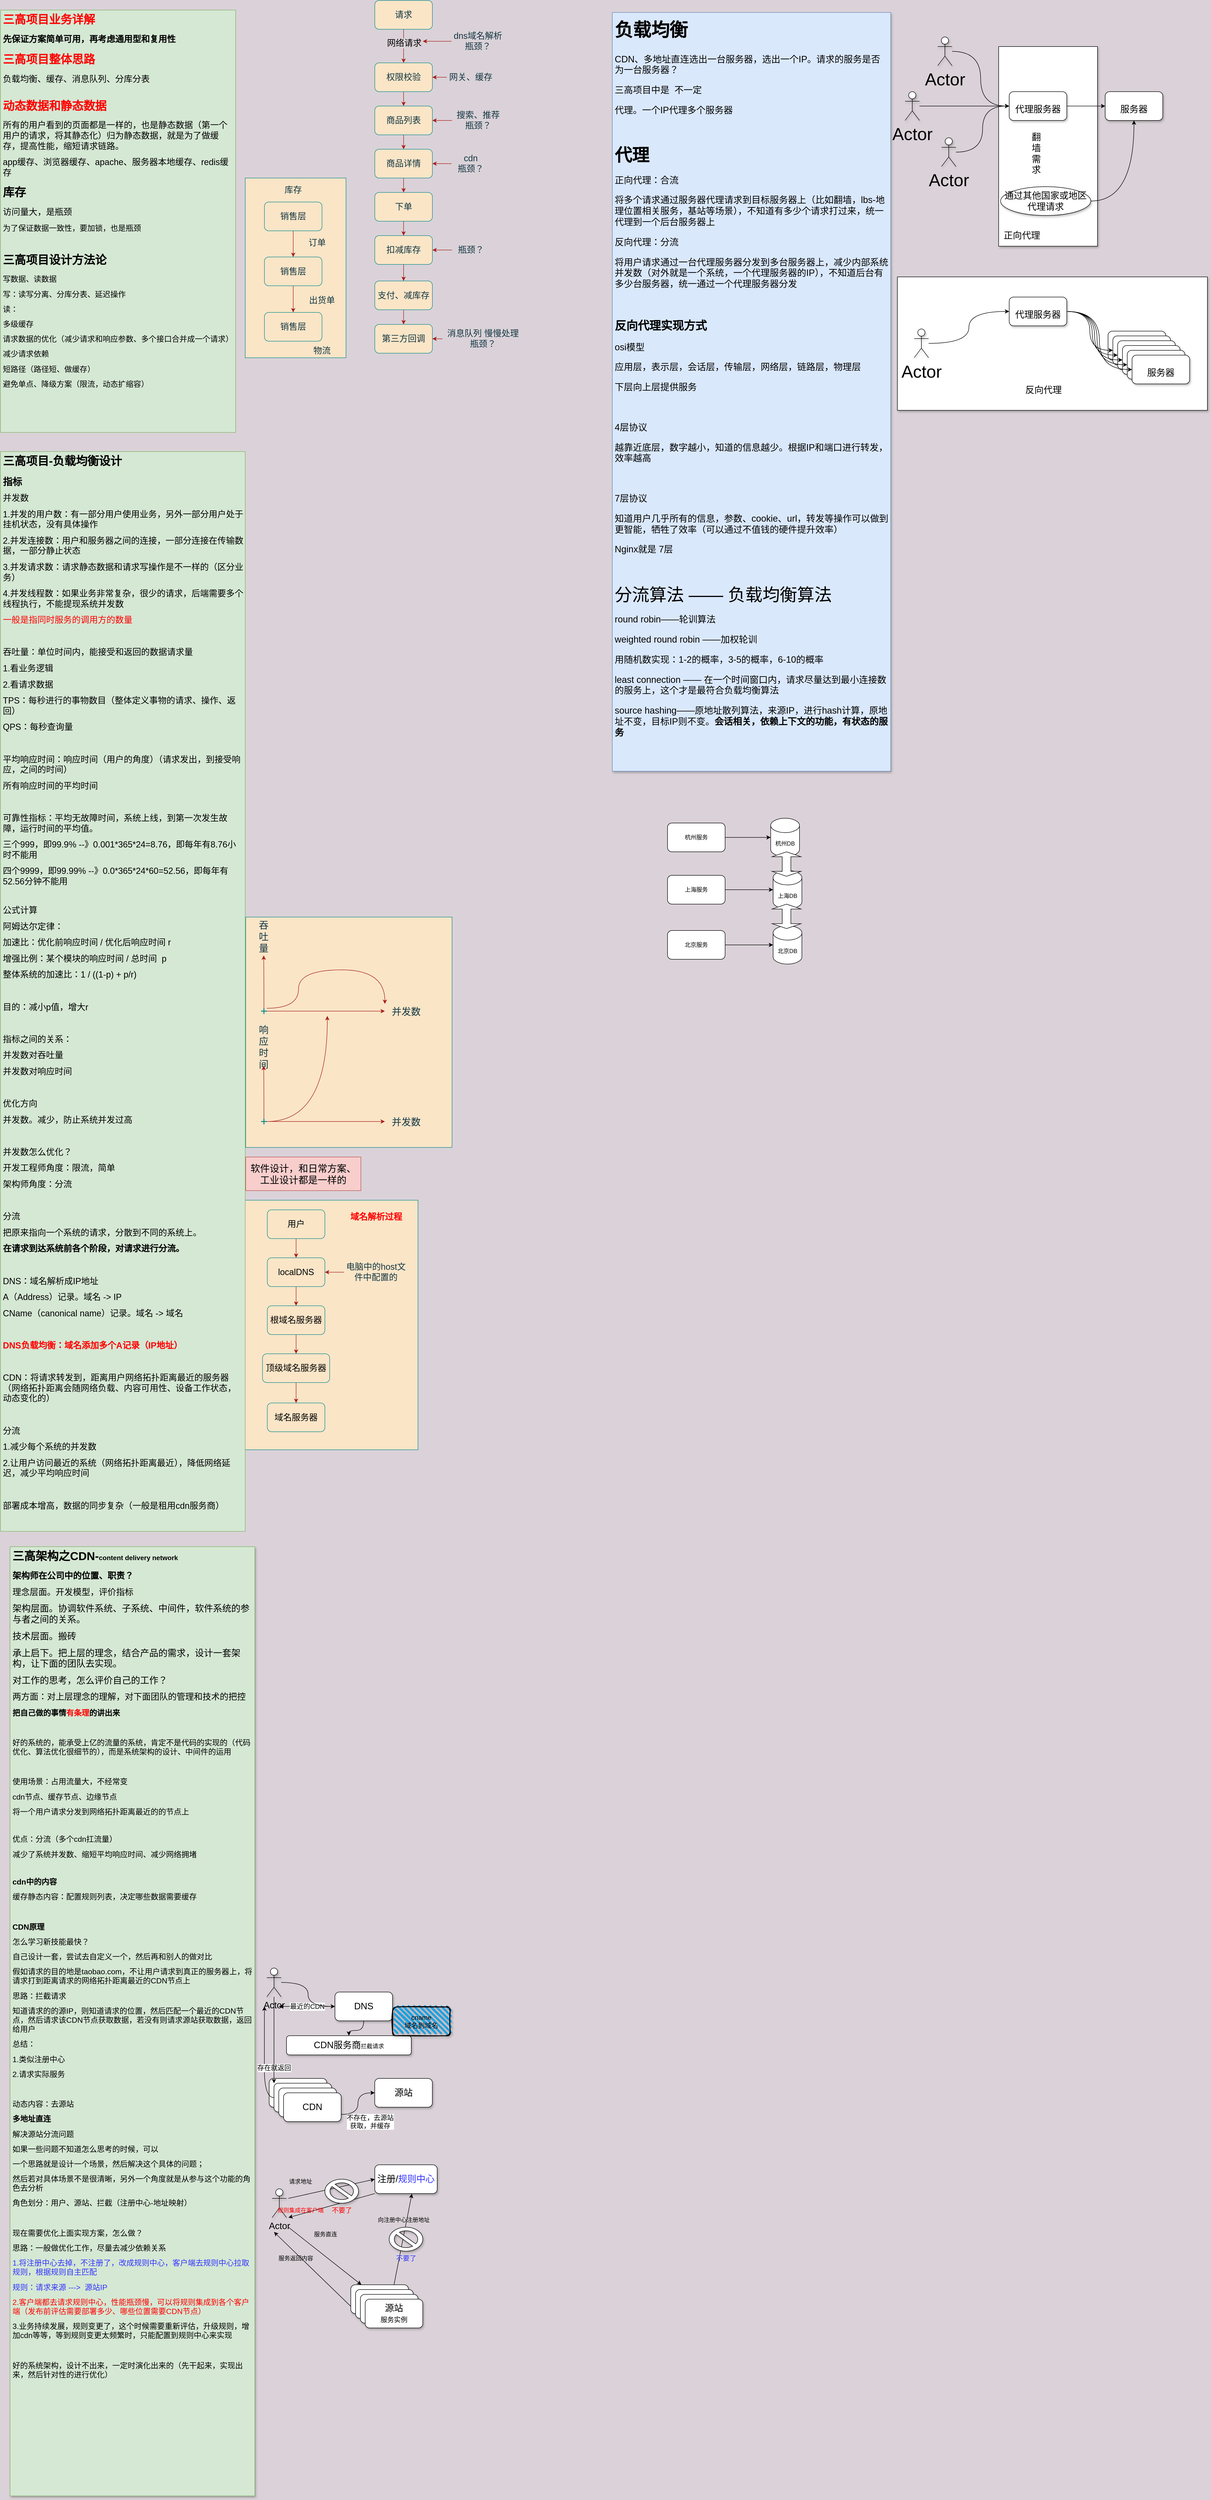 <mxfile version="20.5.3" type="github">
  <diagram id="9R9xB_SOzUprHbihkL-w" name="第 1 页">
    <mxGraphModel dx="1186" dy="589" grid="0" gridSize="10" guides="1" tooltips="1" connect="1" arrows="1" fold="1" page="1" pageScale="1" pageWidth="827" pageHeight="1169" background="#DAD2D8" math="0" shadow="0">
      <root>
        <mxCell id="0" />
        <mxCell id="1" parent="0" />
        <mxCell id="aCjKIzVl71ac_rbIYezY-70" value="" style="rounded=0;whiteSpace=wrap;html=1;shadow=1;fontSize=19;fontColor=#000000;" parent="1" vertex="1">
          <mxGeometry x="1879" y="586" width="646" height="278" as="geometry" />
        </mxCell>
        <mxCell id="aCjKIzVl71ac_rbIYezY-65" value="" style="rounded=0;whiteSpace=wrap;html=1;shadow=1;fontSize=19;fontColor=#000000;" parent="1" vertex="1">
          <mxGeometry x="2090" y="106" width="206" height="416" as="geometry" />
        </mxCell>
        <mxCell id="CW904tf_C8VeUg6ehMhe-76" value="" style="rounded=0;whiteSpace=wrap;html=1;fontSize=18;fontColor=#143642;fillColor=#FAE5C7;strokeColor=#0F8B8D;" parent="1" vertex="1">
          <mxGeometry x="520" y="2510" width="360" height="520" as="geometry" />
        </mxCell>
        <mxCell id="CW904tf_C8VeUg6ehMhe-10" value="" style="rounded=0;whiteSpace=wrap;html=1;fontSize=18;fillColor=#FAE5C7;strokeColor=#0F8B8D;fontColor=#143642;" parent="1" vertex="1">
          <mxGeometry x="520" y="380" width="210" height="374.5" as="geometry" />
        </mxCell>
        <mxCell id="CW904tf_C8VeUg6ehMhe-1" value="&lt;h1&gt;&lt;font color=&quot;#ff0000&quot;&gt;三高项目业务详解&lt;/font&gt;&lt;/h1&gt;&lt;p&gt;&lt;font style=&quot;font-size: 18px;&quot;&gt;&lt;b&gt;先保证方案简单可用，再考虑通用型和复用性&lt;/b&gt;&lt;/font&gt;&lt;/p&gt;&lt;h1&gt;&lt;font color=&quot;#ff0000&quot;&gt;三高项目整体思路&lt;/font&gt;&lt;/h1&gt;&lt;div&gt;&lt;font style=&quot;font-size: 18px;&quot;&gt;负载均衡、缓存、消息队列、分库分表&lt;br&gt;&lt;/font&gt;&lt;/div&gt;&lt;div&gt;&lt;br&gt;&lt;/div&gt;&lt;h1&gt;&lt;font color=&quot;#ff0000&quot;&gt;动态数据和静态数据&lt;/font&gt;&lt;/h1&gt;&lt;p&gt;&lt;font style=&quot;font-size: 18px;&quot;&gt;所有的用户看到的页面都是一样的，也是静态数据（第一个用户的请求，将其静态化）归为静态数据，就是为了做缓存，提高性能，缩短请求链路。&lt;/font&gt;&lt;/p&gt;&lt;p&gt;&lt;font style=&quot;font-size: 18px;&quot;&gt;app缓存、浏览器缓存、apache、服务器本地缓存、redis缓存&lt;/font&gt;&lt;br&gt;&lt;/p&gt;&lt;h1&gt;库存&lt;/h1&gt;&lt;p&gt;&lt;font style=&quot;font-size: 18px;&quot;&gt;访问量大，是瓶颈&lt;/font&gt;&lt;/p&gt;&lt;p&gt;&lt;font size=&quot;3&quot;&gt;为了保证数据一致性，要加锁，也是瓶颈&lt;/font&gt;&lt;/p&gt;&lt;p&gt;&lt;br&gt;&lt;/p&gt;&lt;h1&gt;三高项目设计方法论&lt;/h1&gt;&lt;p&gt;&lt;font size=&quot;3&quot;&gt;写数据、读数据&lt;br&gt;&lt;/font&gt;&lt;/p&gt;&lt;p&gt;&lt;font size=&quot;3&quot;&gt;写：读写分离、分库分表、延迟操作&lt;/font&gt;&lt;/p&gt;&lt;p&gt;&lt;font size=&quot;3&quot;&gt;读：&lt;/font&gt;&lt;/p&gt;&lt;p&gt;&lt;font size=&quot;3&quot;&gt;多级缓存&lt;/font&gt;&lt;/p&gt;&lt;p&gt;&lt;font size=&quot;3&quot;&gt;请求数据的优化（减少请求和响应参数、&lt;span style=&quot;background-color: initial;&quot;&gt;多个接口合并成一个请求）&lt;/span&gt;&lt;/font&gt;&lt;/p&gt;&lt;p&gt;&lt;span style=&quot;background-color: initial;&quot;&gt;&lt;font size=&quot;3&quot;&gt;减少请求依赖&lt;/font&gt;&lt;/span&gt;&lt;/p&gt;&lt;p&gt;&lt;span style=&quot;background-color: initial;&quot;&gt;&lt;font size=&quot;3&quot;&gt;短路径（路径短、做缓存）&lt;/font&gt;&lt;/span&gt;&lt;/p&gt;&lt;p&gt;&lt;span style=&quot;background-color: initial;&quot;&gt;&lt;font size=&quot;3&quot;&gt;避免单点、降级方案（限流，动态扩缩容）&lt;/font&gt;&lt;/span&gt;&lt;/p&gt;&lt;p&gt;&lt;br&gt;&lt;/p&gt;" style="text;html=1;strokeColor=#82b366;fillColor=#d5e8d4;spacing=5;spacingTop=-20;whiteSpace=wrap;overflow=hidden;rounded=0;" parent="1" vertex="1">
          <mxGeometry x="10" y="30" width="490" height="880" as="geometry" />
        </mxCell>
        <mxCell id="CW904tf_C8VeUg6ehMhe-5" value="" style="edgeStyle=orthogonalEdgeStyle;rounded=0;orthogonalLoop=1;jettySize=auto;html=1;fontSize=18;labelBackgroundColor=#DAD2D8;strokeColor=#A8201A;fontColor=#143642;" parent="1" source="CW904tf_C8VeUg6ehMhe-2" target="CW904tf_C8VeUg6ehMhe-3" edge="1">
          <mxGeometry relative="1" as="geometry" />
        </mxCell>
        <mxCell id="CW904tf_C8VeUg6ehMhe-2" value="销售层" style="rounded=1;whiteSpace=wrap;html=1;fontSize=18;fillColor=#FAE5C7;strokeColor=#0F8B8D;fontColor=#143642;" parent="1" vertex="1">
          <mxGeometry x="560" y="430" width="120" height="60" as="geometry" />
        </mxCell>
        <mxCell id="CW904tf_C8VeUg6ehMhe-6" value="" style="edgeStyle=orthogonalEdgeStyle;rounded=0;orthogonalLoop=1;jettySize=auto;html=1;fontSize=18;labelBackgroundColor=#DAD2D8;strokeColor=#A8201A;fontColor=#143642;" parent="1" source="CW904tf_C8VeUg6ehMhe-3" target="CW904tf_C8VeUg6ehMhe-4" edge="1">
          <mxGeometry relative="1" as="geometry" />
        </mxCell>
        <mxCell id="CW904tf_C8VeUg6ehMhe-3" value="销售层" style="rounded=1;whiteSpace=wrap;html=1;fontSize=18;fillColor=#FAE5C7;strokeColor=#0F8B8D;fontColor=#143642;" parent="1" vertex="1">
          <mxGeometry x="560" y="544.5" width="120" height="60" as="geometry" />
        </mxCell>
        <mxCell id="CW904tf_C8VeUg6ehMhe-4" value="销售层" style="rounded=1;whiteSpace=wrap;html=1;fontSize=18;fillColor=#FAE5C7;strokeColor=#0F8B8D;fontColor=#143642;" parent="1" vertex="1">
          <mxGeometry x="560" y="660" width="120" height="60" as="geometry" />
        </mxCell>
        <mxCell id="CW904tf_C8VeUg6ehMhe-7" value="订单" style="text;html=1;strokeColor=none;fillColor=none;align=center;verticalAlign=middle;whiteSpace=wrap;rounded=0;fontSize=18;fontColor=#143642;" parent="1" vertex="1">
          <mxGeometry x="640" y="500" width="60" height="30" as="geometry" />
        </mxCell>
        <mxCell id="CW904tf_C8VeUg6ehMhe-8" value="出货单" style="text;html=1;strokeColor=none;fillColor=none;align=center;verticalAlign=middle;whiteSpace=wrap;rounded=0;fontSize=18;fontColor=#143642;" parent="1" vertex="1">
          <mxGeometry x="650" y="620" width="60" height="30" as="geometry" />
        </mxCell>
        <mxCell id="CW904tf_C8VeUg6ehMhe-9" value="物流" style="text;html=1;strokeColor=none;fillColor=none;align=center;verticalAlign=middle;whiteSpace=wrap;rounded=0;fontSize=18;fontColor=#143642;" parent="1" vertex="1">
          <mxGeometry x="650" y="724.5" width="60" height="30" as="geometry" />
        </mxCell>
        <mxCell id="CW904tf_C8VeUg6ehMhe-11" value="库存" style="text;html=1;strokeColor=none;fillColor=none;align=center;verticalAlign=middle;whiteSpace=wrap;rounded=0;fontSize=18;fontColor=#143642;" parent="1" vertex="1">
          <mxGeometry x="590" y="390" width="60" height="30" as="geometry" />
        </mxCell>
        <mxCell id="CW904tf_C8VeUg6ehMhe-14" value="" style="edgeStyle=orthogonalEdgeStyle;rounded=0;orthogonalLoop=1;jettySize=auto;html=1;fontSize=18;labelBackgroundColor=#DAD2D8;strokeColor=#A8201A;fontColor=#143642;" parent="1" source="CW904tf_C8VeUg6ehMhe-12" target="CW904tf_C8VeUg6ehMhe-13" edge="1">
          <mxGeometry relative="1" as="geometry" />
        </mxCell>
        <mxCell id="CW904tf_C8VeUg6ehMhe-78" value="&lt;font color=&quot;#000000&quot;&gt;网络请求&lt;/font&gt;" style="edgeLabel;html=1;align=center;verticalAlign=middle;resizable=0;points=[];fontSize=18;fontColor=#143642;labelBackgroundColor=#DAD2D8;" parent="CW904tf_C8VeUg6ehMhe-14" vertex="1" connectable="0">
          <mxGeometry x="-0.188" y="1" relative="1" as="geometry">
            <mxPoint as="offset" />
          </mxGeometry>
        </mxCell>
        <mxCell id="CW904tf_C8VeUg6ehMhe-12" value="请求" style="rounded=1;whiteSpace=wrap;html=1;fontSize=18;fillColor=#FAE5C7;strokeColor=#0F8B8D;fontColor=#143642;" parent="1" vertex="1">
          <mxGeometry x="790" y="10" width="120" height="60" as="geometry" />
        </mxCell>
        <mxCell id="CW904tf_C8VeUg6ehMhe-16" value="" style="edgeStyle=orthogonalEdgeStyle;rounded=0;orthogonalLoop=1;jettySize=auto;html=1;fontSize=18;labelBackgroundColor=#DAD2D8;strokeColor=#A8201A;fontColor=#143642;" parent="1" source="CW904tf_C8VeUg6ehMhe-13" target="CW904tf_C8VeUg6ehMhe-15" edge="1">
          <mxGeometry relative="1" as="geometry" />
        </mxCell>
        <mxCell id="CW904tf_C8VeUg6ehMhe-13" value="权限校验" style="rounded=1;whiteSpace=wrap;html=1;fontSize=18;fillColor=#FAE5C7;strokeColor=#0F8B8D;fontColor=#143642;" parent="1" vertex="1">
          <mxGeometry x="790" y="140" width="120" height="60" as="geometry" />
        </mxCell>
        <mxCell id="CW904tf_C8VeUg6ehMhe-18" value="" style="edgeStyle=orthogonalEdgeStyle;rounded=0;orthogonalLoop=1;jettySize=auto;html=1;fontSize=18;labelBackgroundColor=#DAD2D8;strokeColor=#A8201A;fontColor=#143642;" parent="1" source="CW904tf_C8VeUg6ehMhe-15" target="CW904tf_C8VeUg6ehMhe-17" edge="1">
          <mxGeometry relative="1" as="geometry" />
        </mxCell>
        <mxCell id="CW904tf_C8VeUg6ehMhe-15" value="商品列表" style="rounded=1;whiteSpace=wrap;html=1;fontSize=18;fillColor=#FAE5C7;strokeColor=#0F8B8D;fontColor=#143642;" parent="1" vertex="1">
          <mxGeometry x="790" y="230" width="120" height="60" as="geometry" />
        </mxCell>
        <mxCell id="CW904tf_C8VeUg6ehMhe-20" value="" style="edgeStyle=orthogonalEdgeStyle;rounded=0;orthogonalLoop=1;jettySize=auto;html=1;fontSize=18;labelBackgroundColor=#DAD2D8;strokeColor=#A8201A;fontColor=#143642;" parent="1" source="CW904tf_C8VeUg6ehMhe-17" target="CW904tf_C8VeUg6ehMhe-19" edge="1">
          <mxGeometry relative="1" as="geometry" />
        </mxCell>
        <mxCell id="CW904tf_C8VeUg6ehMhe-17" value="商品详情" style="rounded=1;whiteSpace=wrap;html=1;fontSize=18;fillColor=#FAE5C7;strokeColor=#0F8B8D;fontColor=#143642;" parent="1" vertex="1">
          <mxGeometry x="790" y="320" width="120" height="60" as="geometry" />
        </mxCell>
        <mxCell id="CW904tf_C8VeUg6ehMhe-22" value="" style="edgeStyle=orthogonalEdgeStyle;rounded=0;orthogonalLoop=1;jettySize=auto;html=1;fontSize=18;labelBackgroundColor=#DAD2D8;strokeColor=#A8201A;fontColor=#143642;" parent="1" source="CW904tf_C8VeUg6ehMhe-19" target="CW904tf_C8VeUg6ehMhe-21" edge="1">
          <mxGeometry relative="1" as="geometry" />
        </mxCell>
        <mxCell id="CW904tf_C8VeUg6ehMhe-19" value="下单" style="rounded=1;whiteSpace=wrap;html=1;fontSize=18;fillColor=#FAE5C7;strokeColor=#0F8B8D;fontColor=#143642;" parent="1" vertex="1">
          <mxGeometry x="790" y="410" width="120" height="60" as="geometry" />
        </mxCell>
        <mxCell id="CW904tf_C8VeUg6ehMhe-32" value="" style="edgeStyle=orthogonalEdgeStyle;rounded=0;orthogonalLoop=1;jettySize=auto;html=1;fontSize=18;labelBackgroundColor=#DAD2D8;strokeColor=#A8201A;fontColor=#143642;" parent="1" source="CW904tf_C8VeUg6ehMhe-21" target="CW904tf_C8VeUg6ehMhe-29" edge="1">
          <mxGeometry relative="1" as="geometry" />
        </mxCell>
        <mxCell id="CW904tf_C8VeUg6ehMhe-21" value="扣减库存" style="rounded=1;whiteSpace=wrap;html=1;fontSize=18;fillColor=#FAE5C7;strokeColor=#0F8B8D;fontColor=#143642;" parent="1" vertex="1">
          <mxGeometry x="790" y="500" width="120" height="60" as="geometry" />
        </mxCell>
        <mxCell id="CW904tf_C8VeUg6ehMhe-24" value="" style="edgeStyle=orthogonalEdgeStyle;rounded=0;orthogonalLoop=1;jettySize=auto;html=1;fontSize=18;labelBackgroundColor=#DAD2D8;strokeColor=#A8201A;fontColor=#143642;" parent="1" source="CW904tf_C8VeUg6ehMhe-23" target="CW904tf_C8VeUg6ehMhe-13" edge="1">
          <mxGeometry relative="1" as="geometry" />
        </mxCell>
        <mxCell id="CW904tf_C8VeUg6ehMhe-23" value="网关、缓存" style="text;html=1;strokeColor=none;fillColor=none;align=center;verticalAlign=middle;whiteSpace=wrap;rounded=0;fontSize=18;fontColor=#143642;" parent="1" vertex="1">
          <mxGeometry x="940" y="155" width="100" height="30" as="geometry" />
        </mxCell>
        <mxCell id="CW904tf_C8VeUg6ehMhe-26" style="edgeStyle=orthogonalEdgeStyle;rounded=0;orthogonalLoop=1;jettySize=auto;html=1;entryX=1;entryY=0.5;entryDx=0;entryDy=0;fontSize=18;labelBackgroundColor=#DAD2D8;strokeColor=#A8201A;fontColor=#143642;" parent="1" source="CW904tf_C8VeUg6ehMhe-25" target="CW904tf_C8VeUg6ehMhe-15" edge="1">
          <mxGeometry relative="1" as="geometry" />
        </mxCell>
        <mxCell id="CW904tf_C8VeUg6ehMhe-25" value="搜索、推荐&lt;br style=&quot;font-size: 18px;&quot;&gt;瓶颈？" style="text;html=1;strokeColor=none;fillColor=none;align=center;verticalAlign=middle;whiteSpace=wrap;rounded=0;fontSize=18;fontColor=#143642;" parent="1" vertex="1">
          <mxGeometry x="951" y="245" width="109" height="30" as="geometry" />
        </mxCell>
        <mxCell id="CW904tf_C8VeUg6ehMhe-28" value="" style="edgeStyle=orthogonalEdgeStyle;rounded=0;orthogonalLoop=1;jettySize=auto;html=1;fontSize=18;labelBackgroundColor=#DAD2D8;strokeColor=#A8201A;fontColor=#143642;" parent="1" source="CW904tf_C8VeUg6ehMhe-27" target="CW904tf_C8VeUg6ehMhe-17" edge="1">
          <mxGeometry relative="1" as="geometry" />
        </mxCell>
        <mxCell id="CW904tf_C8VeUg6ehMhe-27" value="cdn&lt;br style=&quot;font-size: 18px;&quot;&gt;瓶颈？" style="text;html=1;strokeColor=none;fillColor=none;align=center;verticalAlign=middle;whiteSpace=wrap;rounded=0;fontSize=18;fontColor=#143642;" parent="1" vertex="1">
          <mxGeometry x="950" y="335" width="80" height="30" as="geometry" />
        </mxCell>
        <mxCell id="CW904tf_C8VeUg6ehMhe-31" value="" style="edgeStyle=orthogonalEdgeStyle;rounded=0;orthogonalLoop=1;jettySize=auto;html=1;fontSize=18;labelBackgroundColor=#DAD2D8;strokeColor=#A8201A;fontColor=#143642;" parent="1" source="CW904tf_C8VeUg6ehMhe-29" target="CW904tf_C8VeUg6ehMhe-30" edge="1">
          <mxGeometry relative="1" as="geometry" />
        </mxCell>
        <mxCell id="CW904tf_C8VeUg6ehMhe-29" value="支付、减库存" style="rounded=1;whiteSpace=wrap;html=1;fontSize=18;fillColor=#FAE5C7;strokeColor=#0F8B8D;fontColor=#143642;" parent="1" vertex="1">
          <mxGeometry x="790" y="594.5" width="120" height="60" as="geometry" />
        </mxCell>
        <mxCell id="CW904tf_C8VeUg6ehMhe-30" value="第三方回调" style="rounded=1;whiteSpace=wrap;html=1;fontSize=18;fillColor=#FAE5C7;strokeColor=#0F8B8D;fontColor=#143642;" parent="1" vertex="1">
          <mxGeometry x="790" y="685" width="120" height="60" as="geometry" />
        </mxCell>
        <mxCell id="CW904tf_C8VeUg6ehMhe-34" value="" style="edgeStyle=orthogonalEdgeStyle;rounded=0;orthogonalLoop=1;jettySize=auto;html=1;fontSize=18;labelBackgroundColor=#DAD2D8;strokeColor=#A8201A;fontColor=#143642;" parent="1" source="CW904tf_C8VeUg6ehMhe-33" target="CW904tf_C8VeUg6ehMhe-30" edge="1">
          <mxGeometry relative="1" as="geometry" />
        </mxCell>
        <mxCell id="CW904tf_C8VeUg6ehMhe-33" value="消息队列 慢慢处理&lt;br style=&quot;font-size: 18px;&quot;&gt;瓶颈？" style="text;html=1;strokeColor=none;fillColor=none;align=center;verticalAlign=middle;whiteSpace=wrap;rounded=0;fontSize=18;fontColor=#143642;" parent="1" vertex="1">
          <mxGeometry x="931" y="695" width="169" height="40" as="geometry" />
        </mxCell>
        <mxCell id="CW904tf_C8VeUg6ehMhe-36" value="" style="edgeStyle=orthogonalEdgeStyle;rounded=0;orthogonalLoop=1;jettySize=auto;html=1;fontSize=18;labelBackgroundColor=#DAD2D8;strokeColor=#A8201A;fontColor=#143642;" parent="1" source="CW904tf_C8VeUg6ehMhe-35" target="CW904tf_C8VeUg6ehMhe-21" edge="1">
          <mxGeometry relative="1" as="geometry" />
        </mxCell>
        <mxCell id="CW904tf_C8VeUg6ehMhe-35" value="瓶颈？" style="text;html=1;strokeColor=none;fillColor=none;align=center;verticalAlign=middle;whiteSpace=wrap;rounded=0;fontSize=18;fontColor=#143642;" parent="1" vertex="1">
          <mxGeometry x="951" y="515" width="79" height="30" as="geometry" />
        </mxCell>
        <mxCell id="CW904tf_C8VeUg6ehMhe-37" value="&lt;h1&gt;三高项目-负载均衡设计&lt;/h1&gt;&lt;p&gt;&lt;font style=&quot;font-size: 20px;&quot;&gt;&lt;b style=&quot;&quot;&gt;指标&lt;/b&gt;&lt;/font&gt;&lt;/p&gt;&lt;p&gt;&lt;font style=&quot;font-size: 18px;&quot;&gt;并发数&lt;/font&gt;&lt;/p&gt;&lt;p&gt;&lt;span style=&quot;font-size: 18px;&quot;&gt;1.并发的用户数：有一部分用户使用业务，另外一部分用户处于挂机状态，没有具体操作&lt;/span&gt;&lt;/p&gt;&lt;p&gt;&lt;span style=&quot;font-size: 18px;&quot;&gt;2.并发连接数：用户和服务器之间的连接，一部分连接在传输数据，一部分静止状态&lt;/span&gt;&lt;/p&gt;&lt;p&gt;&lt;span style=&quot;font-size: 18px;&quot;&gt;3.并发请求数：请求静态数据和请求写操作是不一样的（区分业务）&lt;/span&gt;&lt;/p&gt;&lt;p&gt;&lt;span style=&quot;font-size: 18px;&quot;&gt;4.并发线程数：如果业务非常复杂，很少的请求，后端需要多个线程执行，不能提现系统并发数&lt;/span&gt;&lt;/p&gt;&lt;p&gt;&lt;span style=&quot;font-size: 18px;&quot;&gt;&lt;font color=&quot;#ff0000&quot;&gt;一般是指同时服务的调用方的数量&lt;/font&gt;&lt;/span&gt;&lt;/p&gt;&lt;p&gt;&lt;span style=&quot;font-size: 18px;&quot;&gt;&lt;br&gt;&lt;/span&gt;&lt;/p&gt;&lt;p&gt;&lt;span style=&quot;font-size: 18px;&quot;&gt;吞吐量：单位时间内，能接受和返回的数据请求量&lt;/span&gt;&lt;/p&gt;&lt;p&gt;&lt;span style=&quot;font-size: 18px;&quot;&gt;1.看业务逻辑&lt;/span&gt;&lt;/p&gt;&lt;p&gt;&lt;span style=&quot;font-size: 18px;&quot;&gt;2.看请求数据&lt;/span&gt;&lt;/p&gt;&lt;p&gt;&lt;span style=&quot;font-size: 18px;&quot;&gt;TPS：每秒进行的事物数目（整体定义事物的请求、操作、返回）&lt;/span&gt;&lt;/p&gt;&lt;p&gt;&lt;span style=&quot;font-size: 18px;&quot;&gt;QPS：每秒查询量&lt;/span&gt;&lt;/p&gt;&lt;p&gt;&lt;span style=&quot;font-size: 18px;&quot;&gt;&lt;br&gt;&lt;/span&gt;&lt;/p&gt;&lt;p&gt;&lt;span style=&quot;font-size: 18px;&quot;&gt;平均响应时间：响应时间（用户的角度）（请求发出，到接受响应，之间的时间）&lt;/span&gt;&lt;/p&gt;&lt;p&gt;&lt;span style=&quot;font-size: 18px;&quot;&gt;所有响应时间的平均时间&lt;/span&gt;&lt;/p&gt;&lt;p&gt;&lt;span style=&quot;font-size: 18px;&quot;&gt;&lt;br&gt;&lt;/span&gt;&lt;/p&gt;&lt;p&gt;&lt;span style=&quot;font-size: 18px;&quot;&gt;可靠性指标：平均无故障时间，系统上线，到第一次发生故障，运行时间的平均值。&lt;/span&gt;&lt;/p&gt;&lt;p&gt;&lt;span style=&quot;font-size: 18px;&quot;&gt;三个999，即99.9% --》0.001*365*24=8.76，即每年有8.76小时不能用&lt;/span&gt;&lt;/p&gt;&lt;p&gt;&lt;span style=&quot;font-size: 18px;&quot;&gt;四个9999，即99.99% --》0.0*365*24*60=52.56，即每年有52.56分钟不能用&lt;/span&gt;&lt;/p&gt;&lt;p&gt;&lt;br&gt;&lt;/p&gt;&lt;p&gt;&lt;span style=&quot;font-size: 18px;&quot;&gt;公式计算&lt;/span&gt;&lt;/p&gt;&lt;p&gt;&lt;span style=&quot;font-size: 18px;&quot;&gt;阿姆达尔定律：&lt;/span&gt;&lt;/p&gt;&lt;p&gt;&lt;span style=&quot;font-size: 18px;&quot;&gt;加速比：优化前响应时间 / 优化后响应时间 r&lt;/span&gt;&lt;/p&gt;&lt;p&gt;&lt;span style=&quot;font-size: 18px;&quot;&gt;增强比例：某个模块的响应时间 / 总时间&amp;nbsp; p&lt;/span&gt;&lt;/p&gt;&lt;p&gt;&lt;span style=&quot;font-size: 18px;&quot;&gt;整体系统的加速比：1 / ((1-p) + p/r)&lt;/span&gt;&lt;/p&gt;&lt;p&gt;&lt;span style=&quot;font-size: 18px;&quot;&gt;&lt;br&gt;&lt;/span&gt;&lt;/p&gt;&lt;p&gt;&lt;span style=&quot;font-size: 18px;&quot;&gt;目的：减小p值，增大r&lt;/span&gt;&lt;/p&gt;&lt;p&gt;&lt;span style=&quot;font-size: 18px;&quot;&gt;&lt;br&gt;&lt;/span&gt;&lt;/p&gt;&lt;p&gt;&lt;span style=&quot;font-size: 18px;&quot;&gt;指标之间的关系：&lt;/span&gt;&lt;/p&gt;&lt;p&gt;&lt;span style=&quot;font-size: 18px;&quot;&gt;并发数对吞吐量&lt;/span&gt;&lt;/p&gt;&lt;p&gt;&lt;span style=&quot;font-size: 18px;&quot;&gt;并发数对响应时间&lt;/span&gt;&lt;/p&gt;&lt;p&gt;&lt;span style=&quot;font-size: 18px;&quot;&gt;&lt;br&gt;&lt;/span&gt;&lt;/p&gt;&lt;p&gt;&lt;span style=&quot;font-size: 18px;&quot;&gt;优化方向&lt;/span&gt;&lt;/p&gt;&lt;p&gt;&lt;span style=&quot;font-size: 18px;&quot;&gt;并发数。减少，防止系统并发过高&lt;/span&gt;&lt;/p&gt;&lt;p&gt;&lt;span style=&quot;font-size: 18px;&quot;&gt;&lt;br&gt;&lt;/span&gt;&lt;/p&gt;&lt;p&gt;&lt;span style=&quot;font-size: 18px;&quot;&gt;并发数怎么优化？&lt;/span&gt;&lt;/p&gt;&lt;p&gt;&lt;span style=&quot;font-size: 18px;&quot;&gt;开发工程师角度：限流，简单&lt;/span&gt;&lt;/p&gt;&lt;p&gt;&lt;span style=&quot;font-size: 18px;&quot;&gt;架构师角度：分流&lt;/span&gt;&lt;/p&gt;&lt;p&gt;&lt;span style=&quot;font-size: 18px;&quot;&gt;&lt;br&gt;&lt;/span&gt;&lt;/p&gt;&lt;p&gt;&lt;span style=&quot;font-size: 18px;&quot;&gt;分流&lt;/span&gt;&lt;/p&gt;&lt;p&gt;&lt;span style=&quot;font-size: 18px;&quot;&gt;把原来指向一个系统的请求，分散到不同的系统上。&lt;/span&gt;&lt;/p&gt;&lt;p&gt;&lt;span style=&quot;font-size: 18px;&quot;&gt;&lt;b&gt;在请求到达系统前各个阶段，对请求进行分流。&lt;/b&gt;&lt;/span&gt;&lt;/p&gt;&lt;p&gt;&lt;span style=&quot;font-size: 18px;&quot;&gt;&lt;br&gt;&lt;/span&gt;&lt;/p&gt;&lt;p&gt;&lt;span style=&quot;font-size: 18px;&quot;&gt;DNS：域名解析成IP地址&lt;/span&gt;&lt;/p&gt;&lt;p&gt;&lt;span style=&quot;font-size: 18px;&quot;&gt;A（Address）记录。域名 -&amp;gt; IP&lt;/span&gt;&lt;/p&gt;&lt;p&gt;&lt;span style=&quot;font-size: 18px;&quot;&gt;CName（canonical name）记录。域名 -&amp;gt; 域名&lt;/span&gt;&lt;/p&gt;&lt;p&gt;&lt;span style=&quot;font-size: 18px;&quot;&gt;&lt;br&gt;&lt;/span&gt;&lt;/p&gt;&lt;p&gt;&lt;span style=&quot;font-size: 18px;&quot;&gt;&lt;b&gt;&lt;font color=&quot;#ff0000&quot;&gt;DNS负载均衡：域名添加多个A记录（IP地址）&lt;/font&gt;&lt;/b&gt;&lt;/span&gt;&lt;/p&gt;&lt;p&gt;&lt;span style=&quot;font-size: 18px;&quot;&gt;&lt;br&gt;&lt;/span&gt;&lt;/p&gt;&lt;p&gt;&lt;span style=&quot;font-size: 18px;&quot;&gt;CDN：将请求转发到，距离用户网络拓扑距离最近的服务器（网络拓扑距离会随网络负载、内容可用性、设备工作状态，动态变化的）&lt;/span&gt;&lt;/p&gt;&lt;p&gt;&lt;span style=&quot;font-size: 18px;&quot;&gt;&lt;br&gt;&lt;/span&gt;&lt;/p&gt;&lt;p&gt;&lt;span style=&quot;font-size: 18px;&quot;&gt;分流&lt;/span&gt;&lt;/p&gt;&lt;p&gt;&lt;span style=&quot;font-size: 18px;&quot;&gt;1.减少每个系统的并发数&lt;/span&gt;&lt;/p&gt;&lt;p&gt;&lt;span style=&quot;font-size: 18px;&quot;&gt;2.让用户访问最近的系统（网络拓扑距离最近），降低网络延迟，减少平均响应时间&lt;/span&gt;&lt;/p&gt;&lt;p&gt;&lt;span style=&quot;font-size: 18px;&quot;&gt;&lt;br&gt;&lt;/span&gt;&lt;/p&gt;&lt;p&gt;&lt;span style=&quot;font-size: 18px;&quot;&gt;部署成本增高，数据的同步复杂（一般是租用cdn服务商）&lt;/span&gt;&lt;/p&gt;" style="text;html=1;strokeColor=#82b366;fillColor=#d5e8d4;spacing=5;spacingTop=-20;whiteSpace=wrap;overflow=hidden;rounded=0;" parent="1" vertex="1">
          <mxGeometry x="10" y="950" width="510" height="2250" as="geometry" />
        </mxCell>
        <mxCell id="CW904tf_C8VeUg6ehMhe-38" value="" style="rounded=0;whiteSpace=wrap;html=1;fontSize=20;fontColor=#143642;fillColor=#FAE5C7;strokeColor=#0F8B8D;" parent="1" vertex="1">
          <mxGeometry x="521" y="1920" width="430" height="480" as="geometry" />
        </mxCell>
        <mxCell id="CW904tf_C8VeUg6ehMhe-46" style="edgeStyle=orthogonalEdgeStyle;rounded=0;orthogonalLoop=1;jettySize=auto;html=1;entryX=0;entryY=0.5;entryDx=0;entryDy=0;fontSize=20;fontColor=#143642;labelBackgroundColor=#DAD2D8;strokeColor=#A8201A;" parent="1" source="CW904tf_C8VeUg6ehMhe-42" target="CW904tf_C8VeUg6ehMhe-44" edge="1">
          <mxGeometry relative="1" as="geometry" />
        </mxCell>
        <mxCell id="CW904tf_C8VeUg6ehMhe-48" style="edgeStyle=orthogonalEdgeStyle;rounded=0;orthogonalLoop=1;jettySize=auto;html=1;entryX=0.5;entryY=1;entryDx=0;entryDy=0;fontSize=20;fontColor=#143642;curved=1;labelBackgroundColor=#DAD2D8;strokeColor=#A8201A;" parent="1" source="CW904tf_C8VeUg6ehMhe-42" target="CW904tf_C8VeUg6ehMhe-47" edge="1">
          <mxGeometry relative="1" as="geometry" />
        </mxCell>
        <mxCell id="CW904tf_C8VeUg6ehMhe-49" style="edgeStyle=orthogonalEdgeStyle;curved=1;rounded=0;orthogonalLoop=1;jettySize=auto;html=1;entryX=0;entryY=0;entryDx=0;entryDy=0;fontSize=20;fontColor=#143642;labelBackgroundColor=#DAD2D8;strokeColor=#A8201A;" parent="1" source="CW904tf_C8VeUg6ehMhe-42" target="CW904tf_C8VeUg6ehMhe-44" edge="1">
          <mxGeometry relative="1" as="geometry">
            <Array as="points">
              <mxPoint x="631" y="2110" />
              <mxPoint x="631" y="2030" />
              <mxPoint x="811" y="2030" />
            </Array>
          </mxGeometry>
        </mxCell>
        <mxCell id="CW904tf_C8VeUg6ehMhe-42" value="" style="html=1;verticalLabelPosition=bottom;labelBackgroundColor=#DAD2D8;verticalAlign=top;shadow=0;dashed=0;strokeWidth=2;shape=mxgraph.ios7.misc.flagged;strokeColor=#0F8B8D;fontSize=20;fontColor=#143642;fillColor=#FAE5C7;" parent="1" vertex="1">
          <mxGeometry x="553" y="2110" width="12" height="12" as="geometry" />
        </mxCell>
        <mxCell id="CW904tf_C8VeUg6ehMhe-44" value="并发数" style="text;html=1;strokeColor=none;fillColor=none;align=center;verticalAlign=middle;whiteSpace=wrap;rounded=0;fontSize=20;fontColor=#143642;" parent="1" vertex="1">
          <mxGeometry x="811" y="2101" width="89" height="30" as="geometry" />
        </mxCell>
        <mxCell id="CW904tf_C8VeUg6ehMhe-47" value="吞吐量" style="text;html=1;strokeColor=none;fillColor=none;align=center;verticalAlign=middle;whiteSpace=wrap;rounded=0;fontSize=20;fontColor=#143642;" parent="1" vertex="1">
          <mxGeometry x="544" y="1920" width="29" height="80" as="geometry" />
        </mxCell>
        <mxCell id="CW904tf_C8VeUg6ehMhe-56" style="edgeStyle=orthogonalEdgeStyle;rounded=0;orthogonalLoop=1;jettySize=auto;html=1;entryX=0;entryY=0.5;entryDx=0;entryDy=0;fontSize=20;fontColor=#143642;labelBackgroundColor=#DAD2D8;strokeColor=#A8201A;" parent="1" source="CW904tf_C8VeUg6ehMhe-59" target="CW904tf_C8VeUg6ehMhe-60" edge="1">
          <mxGeometry relative="1" as="geometry" />
        </mxCell>
        <mxCell id="CW904tf_C8VeUg6ehMhe-57" style="edgeStyle=orthogonalEdgeStyle;rounded=0;orthogonalLoop=1;jettySize=auto;html=1;entryX=0.5;entryY=1;entryDx=0;entryDy=0;fontSize=20;fontColor=#143642;curved=1;labelBackgroundColor=#DAD2D8;strokeColor=#A8201A;" parent="1" source="CW904tf_C8VeUg6ehMhe-59" target="CW904tf_C8VeUg6ehMhe-61" edge="1">
          <mxGeometry relative="1" as="geometry" />
        </mxCell>
        <mxCell id="CW904tf_C8VeUg6ehMhe-63" style="edgeStyle=orthogonalEdgeStyle;curved=1;rounded=0;orthogonalLoop=1;jettySize=auto;html=1;fontSize=20;fontColor=#143642;labelBackgroundColor=#DAD2D8;strokeColor=#A8201A;" parent="1" source="CW904tf_C8VeUg6ehMhe-59" edge="1">
          <mxGeometry relative="1" as="geometry">
            <mxPoint x="691.067" y="2126" as="targetPoint" />
          </mxGeometry>
        </mxCell>
        <mxCell id="CW904tf_C8VeUg6ehMhe-59" value="" style="html=1;verticalLabelPosition=bottom;labelBackgroundColor=#DAD2D8;verticalAlign=top;shadow=0;dashed=0;strokeWidth=2;shape=mxgraph.ios7.misc.flagged;strokeColor=#0F8B8D;fontSize=20;fontColor=#143642;fillColor=#FAE5C7;" parent="1" vertex="1">
          <mxGeometry x="553" y="2340" width="12" height="12" as="geometry" />
        </mxCell>
        <mxCell id="CW904tf_C8VeUg6ehMhe-60" value="并发数" style="text;html=1;strokeColor=none;fillColor=none;align=center;verticalAlign=middle;whiteSpace=wrap;rounded=0;fontSize=20;fontColor=#143642;" parent="1" vertex="1">
          <mxGeometry x="811" y="2331" width="89" height="30" as="geometry" />
        </mxCell>
        <mxCell id="CW904tf_C8VeUg6ehMhe-61" value="响应时间" style="text;html=1;strokeColor=none;fillColor=none;align=center;verticalAlign=middle;whiteSpace=wrap;rounded=0;fontSize=20;fontColor=#143642;" parent="1" vertex="1">
          <mxGeometry x="544" y="2150" width="29" height="80" as="geometry" />
        </mxCell>
        <mxCell id="CW904tf_C8VeUg6ehMhe-64" value="软件设计，和日常方案、工业设计都是一样的" style="text;html=1;strokeColor=#b85450;fillColor=#f8cecc;align=center;verticalAlign=middle;whiteSpace=wrap;rounded=0;fontSize=20;" parent="1" vertex="1">
          <mxGeometry x="521" y="2420" width="240" height="70" as="geometry" />
        </mxCell>
        <mxCell id="CW904tf_C8VeUg6ehMhe-67" value="" style="edgeStyle=orthogonalEdgeStyle;curved=1;rounded=0;orthogonalLoop=1;jettySize=auto;html=1;fontSize=18;fontColor=#143642;labelBackgroundColor=#DAD2D8;strokeColor=#A8201A;" parent="1" source="CW904tf_C8VeUg6ehMhe-65" target="CW904tf_C8VeUg6ehMhe-66" edge="1">
          <mxGeometry relative="1" as="geometry" />
        </mxCell>
        <mxCell id="CW904tf_C8VeUg6ehMhe-65" value="&lt;font color=&quot;#000000&quot;&gt;用户&lt;/font&gt;" style="rounded=1;whiteSpace=wrap;html=1;fontSize=18;fontColor=#143642;fillColor=#FAE5C7;strokeColor=#0F8B8D;" parent="1" vertex="1">
          <mxGeometry x="566" y="2530" width="120" height="60" as="geometry" />
        </mxCell>
        <mxCell id="CW904tf_C8VeUg6ehMhe-71" value="" style="edgeStyle=orthogonalEdgeStyle;curved=1;rounded=0;orthogonalLoop=1;jettySize=auto;html=1;fontSize=18;fontColor=#143642;labelBackgroundColor=#DAD2D8;strokeColor=#A8201A;" parent="1" source="CW904tf_C8VeUg6ehMhe-66" target="CW904tf_C8VeUg6ehMhe-70" edge="1">
          <mxGeometry relative="1" as="geometry" />
        </mxCell>
        <mxCell id="CW904tf_C8VeUg6ehMhe-66" value="&lt;font color=&quot;#000000&quot;&gt;localDNS&lt;/font&gt;" style="rounded=1;whiteSpace=wrap;html=1;fontSize=18;fontColor=#143642;fillColor=#FAE5C7;strokeColor=#0F8B8D;" parent="1" vertex="1">
          <mxGeometry x="566" y="2630" width="120" height="60" as="geometry" />
        </mxCell>
        <mxCell id="CW904tf_C8VeUg6ehMhe-69" value="" style="edgeStyle=orthogonalEdgeStyle;curved=1;rounded=0;orthogonalLoop=1;jettySize=auto;html=1;fontSize=18;fontColor=#143642;labelBackgroundColor=#DAD2D8;strokeColor=#A8201A;" parent="1" source="CW904tf_C8VeUg6ehMhe-68" target="CW904tf_C8VeUg6ehMhe-66" edge="1">
          <mxGeometry relative="1" as="geometry" />
        </mxCell>
        <mxCell id="CW904tf_C8VeUg6ehMhe-68" value="电脑中的host文件中配置的" style="text;html=1;strokeColor=none;fillColor=none;align=center;verticalAlign=middle;whiteSpace=wrap;rounded=0;fontSize=18;fontColor=#143642;" parent="1" vertex="1">
          <mxGeometry x="726" y="2630" width="133" height="60" as="geometry" />
        </mxCell>
        <mxCell id="CW904tf_C8VeUg6ehMhe-73" style="edgeStyle=orthogonalEdgeStyle;curved=1;rounded=0;orthogonalLoop=1;jettySize=auto;html=1;entryX=0.5;entryY=0;entryDx=0;entryDy=0;fontSize=18;fontColor=#143642;labelBackgroundColor=#DAD2D8;strokeColor=#A8201A;" parent="1" source="CW904tf_C8VeUg6ehMhe-70" target="CW904tf_C8VeUg6ehMhe-72" edge="1">
          <mxGeometry relative="1" as="geometry" />
        </mxCell>
        <mxCell id="CW904tf_C8VeUg6ehMhe-70" value="&lt;font color=&quot;#000000&quot;&gt;根域名服务器&lt;/font&gt;" style="rounded=1;whiteSpace=wrap;html=1;fontSize=18;fontColor=#143642;fillColor=#FAE5C7;strokeColor=#0F8B8D;" parent="1" vertex="1">
          <mxGeometry x="566" y="2730" width="120" height="60" as="geometry" />
        </mxCell>
        <mxCell id="CW904tf_C8VeUg6ehMhe-75" value="" style="edgeStyle=orthogonalEdgeStyle;curved=1;rounded=0;orthogonalLoop=1;jettySize=auto;html=1;fontSize=18;fontColor=#143642;labelBackgroundColor=#DAD2D8;strokeColor=#A8201A;" parent="1" source="CW904tf_C8VeUg6ehMhe-72" target="CW904tf_C8VeUg6ehMhe-74" edge="1">
          <mxGeometry relative="1" as="geometry" />
        </mxCell>
        <mxCell id="CW904tf_C8VeUg6ehMhe-72" value="&lt;font color=&quot;#000000&quot;&gt;顶级域名服务器&lt;/font&gt;" style="rounded=1;whiteSpace=wrap;html=1;fontSize=18;fontColor=#143642;fillColor=#FAE5C7;strokeColor=#0F8B8D;" parent="1" vertex="1">
          <mxGeometry x="556" y="2830" width="140" height="60" as="geometry" />
        </mxCell>
        <mxCell id="CW904tf_C8VeUg6ehMhe-74" value="&lt;font color=&quot;#000000&quot;&gt;域名服务器&lt;/font&gt;" style="rounded=1;whiteSpace=wrap;html=1;fontSize=18;fontColor=#143642;fillColor=#FAE5C7;strokeColor=#0F8B8D;" parent="1" vertex="1">
          <mxGeometry x="566" y="2932.5" width="120" height="60" as="geometry" />
        </mxCell>
        <mxCell id="CW904tf_C8VeUg6ehMhe-77" value="&lt;b&gt;&lt;font color=&quot;#ff0000&quot;&gt;域名解析过程&lt;/font&gt;&lt;/b&gt;" style="text;html=1;strokeColor=none;fillColor=none;align=center;verticalAlign=middle;whiteSpace=wrap;rounded=0;fontSize=18;fontColor=#143642;" parent="1" vertex="1">
          <mxGeometry x="732.5" y="2530" width="120" height="30" as="geometry" />
        </mxCell>
        <mxCell id="CW904tf_C8VeUg6ehMhe-82" style="edgeStyle=orthogonalEdgeStyle;curved=1;rounded=0;orthogonalLoop=1;jettySize=auto;html=1;fontSize=18;fontColor=#143642;labelBackgroundColor=#DAD2D8;strokeColor=#A8201A;" parent="1" source="CW904tf_C8VeUg6ehMhe-79" edge="1">
          <mxGeometry relative="1" as="geometry">
            <mxPoint x="890" y="95" as="targetPoint" />
          </mxGeometry>
        </mxCell>
        <mxCell id="CW904tf_C8VeUg6ehMhe-79" value="dns域名解析&lt;br&gt;瓶颈？" style="text;html=1;strokeColor=none;fillColor=none;align=center;verticalAlign=middle;whiteSpace=wrap;rounded=0;fontSize=18;fontColor=#143642;" parent="1" vertex="1">
          <mxGeometry x="950" y="80" width="110" height="30" as="geometry" />
        </mxCell>
        <mxCell id="CW904tf_C8VeUg6ehMhe-83" value="&lt;h1&gt;三高架构之CDN-&lt;font style=&quot;font-size: 14px;&quot;&gt;content delivery network&lt;/font&gt;&lt;/h1&gt;&lt;p&gt;&lt;b&gt;&lt;font style=&quot;font-size: 18px;&quot;&gt;架构师在公司中的位置、职责？&lt;/font&gt;&lt;/b&gt;&lt;/p&gt;&lt;p&gt;&lt;font style=&quot;font-size: 18px;&quot;&gt;理念层面。开发模型，评价指标&lt;/font&gt;&lt;/p&gt;&lt;p&gt;&lt;font style=&quot;font-size: 19px;&quot;&gt;架构层面。协调软件系统、子系统、中间件，软件系统的参与者之间的关系。&lt;/font&gt;&lt;/p&gt;&lt;p&gt;&lt;font style=&quot;font-size: 19px;&quot;&gt;技术层面。搬砖&lt;/font&gt;&lt;/p&gt;&lt;p&gt;&lt;font style=&quot;font-size: 19px;&quot;&gt;承上启下。把上层的理念，结合产品的需求，设计一套架构，让下面的团队去实现。&lt;/font&gt;&lt;/p&gt;&lt;p&gt;&lt;font style=&quot;font-size: 19px;&quot;&gt;对工作的思考，怎么评价自己的工作？&lt;/font&gt;&lt;/p&gt;&lt;p&gt;&lt;font style=&quot;font-size: 18px;&quot;&gt;两方面：对上层理念的理解，对下面团队的管理和技术的把控&lt;/font&gt;&lt;/p&gt;&lt;p&gt;&lt;font size=&quot;3&quot;&gt;&lt;b&gt;把自己做的事情&lt;font color=&quot;#ff0000&quot;&gt;有条理&lt;/font&gt;的讲出来&lt;/b&gt;&lt;/font&gt;&lt;/p&gt;&lt;p&gt;&lt;font size=&quot;3&quot;&gt;&lt;br&gt;&lt;/font&gt;&lt;/p&gt;&lt;p&gt;&lt;font size=&quot;3&quot;&gt;好的系统的，能承受上亿的流量的系统，肯定不是代码的实现的（代码优化、算法优化很细节的），而是系统架构的设计、中间件的运用&lt;/font&gt;&lt;/p&gt;&lt;p&gt;&lt;font size=&quot;3&quot;&gt;&lt;br&gt;&lt;/font&gt;&lt;/p&gt;&lt;p&gt;&lt;font size=&quot;3&quot;&gt;使用场景：占用流量大，不经常变&lt;/font&gt;&lt;/p&gt;&lt;p&gt;&lt;font size=&quot;3&quot;&gt;cdn节点、缓存节点、边缘节点&lt;/font&gt;&lt;/p&gt;&lt;p&gt;&lt;font size=&quot;3&quot;&gt;将一个用户请求分发到网络拓扑距离最近的的节点上&lt;/font&gt;&lt;/p&gt;&lt;p&gt;&lt;br&gt;&lt;/p&gt;&lt;p&gt;&lt;font size=&quot;3&quot;&gt;优点：分流（多个cdn扛流量）&lt;/font&gt;&lt;/p&gt;&lt;p&gt;&lt;font size=&quot;3&quot;&gt;减少了系统并发数、缩短平均响应时间、减少网络拥堵&lt;/font&gt;&lt;/p&gt;&lt;p&gt;&lt;br&gt;&lt;/p&gt;&lt;p&gt;&lt;font size=&quot;3&quot;&gt;&lt;b&gt;cdn中的内容&lt;/b&gt;&lt;/font&gt;&lt;/p&gt;&lt;p&gt;&lt;span style=&quot;font-size: medium; background-color: initial;&quot;&gt;缓存静态内容：&lt;/span&gt;&lt;span style=&quot;background-color: initial; font-size: medium;&quot;&gt;配置规则列表，决定哪些数据需要缓存&lt;/span&gt;&lt;/p&gt;&lt;p&gt;&lt;font size=&quot;3&quot;&gt;&lt;br&gt;&lt;/font&gt;&lt;/p&gt;&lt;p&gt;&lt;font size=&quot;3&quot;&gt;&lt;b&gt;CDN原理&lt;/b&gt;&lt;/font&gt;&lt;/p&gt;&lt;p&gt;&lt;font size=&quot;3&quot;&gt;怎么学习新技能最快？&lt;/font&gt;&lt;/p&gt;&lt;p&gt;&lt;font size=&quot;3&quot;&gt;自己设计一套，尝试去自定义一个，然后再和别人的做对比&lt;/font&gt;&lt;/p&gt;&lt;p&gt;&lt;font size=&quot;3&quot;&gt;假如请求的目的地是taobao.com，不让用户请求到真正的服务器上，将请求打到距离请求的网络拓扑距离最近的CDN节点上&lt;/font&gt;&lt;/p&gt;&lt;p&gt;&lt;font size=&quot;3&quot;&gt;思路：拦截请求&lt;/font&gt;&lt;/p&gt;&lt;p&gt;&lt;font size=&quot;3&quot;&gt;知道请求的的源IP，则知道请求的位置，然后匹配一个最近的CDN节点，然后请求该CDN节点获取数据，若没有则请求源站获取数据，返回给用户&lt;/font&gt;&lt;/p&gt;&lt;p&gt;&lt;font size=&quot;3&quot;&gt;总结：&lt;/font&gt;&lt;/p&gt;&lt;p&gt;&lt;font size=&quot;3&quot;&gt;1.类似注册中心&lt;/font&gt;&lt;/p&gt;&lt;p&gt;&lt;font size=&quot;3&quot;&gt;2.请求实际服务&lt;/font&gt;&lt;/p&gt;&lt;p&gt;&lt;font size=&quot;3&quot;&gt;&lt;br&gt;&lt;/font&gt;&lt;/p&gt;&lt;p&gt;&lt;span style=&quot;font-size: medium;&quot;&gt;动态内容：去源站&lt;/span&gt;&lt;font size=&quot;3&quot;&gt;&lt;br&gt;&lt;/font&gt;&lt;/p&gt;&lt;p&gt;&lt;span style=&quot;font-size: medium;&quot;&gt;&lt;b&gt;多地址直连&lt;/b&gt;&lt;/span&gt;&lt;/p&gt;&lt;p&gt;&lt;span style=&quot;font-size: medium;&quot;&gt;解决源站分流问题&lt;/span&gt;&lt;/p&gt;&lt;p&gt;&lt;font size=&quot;3&quot;&gt;如果一些问题不知道怎么思考的时候，可以&lt;/font&gt;&lt;/p&gt;&lt;p&gt;&lt;span style=&quot;font-size: medium;&quot;&gt;一个思路就是设计一个场景，然后解决这个具体的问题；&lt;/span&gt;&lt;/p&gt;&lt;p&gt;&lt;span style=&quot;font-size: medium;&quot;&gt;然后若对具体场景不是很清晰，另外一个角度就是从参与这个功能的角色去分析&lt;/span&gt;&lt;/p&gt;&lt;p&gt;&lt;font size=&quot;3&quot;&gt;角色划分：用户、源站、拦截（注册中心-地址映射）&lt;/font&gt;&lt;/p&gt;&lt;p&gt;&lt;font size=&quot;3&quot;&gt;&lt;br&gt;&lt;/font&gt;&lt;/p&gt;&lt;p&gt;&lt;font size=&quot;3&quot;&gt;现在需要优化上面实现方案，怎么做？&lt;/font&gt;&lt;/p&gt;&lt;p&gt;&lt;font size=&quot;3&quot;&gt;思路：一般做优化工作，尽量去减少依赖关系&lt;/font&gt;&lt;/p&gt;&lt;p&gt;&lt;font color=&quot;#3333ff&quot; size=&quot;3&quot;&gt;1.将注册中心去掉，不注册了，改成规则中心，客户端去规则中心拉取规则，根据规则自主匹配&lt;/font&gt;&lt;/p&gt;&lt;p&gt;&lt;font size=&quot;3&quot; color=&quot;#3333ff&quot;&gt;规则：请求来源 ---&amp;gt;&amp;nbsp; 源站IP&lt;/font&gt;&lt;/p&gt;&lt;p&gt;&lt;font color=&quot;#ff0000&quot; size=&quot;3&quot;&gt;2.客户端都去请求规则中心，性能瓶颈慢，可以将规则集成到各个客户端（发布前评估需要部署多少、哪些位置需要CDN节点）&lt;/font&gt;&lt;/p&gt;&lt;p&gt;&lt;font size=&quot;3&quot;&gt;3.业务持续发展，规则变更了，这个时候需要重新评估，升级规则，增加cdn等等，等到规则变更太频繁时，只能配置到规则中心来实现&lt;/font&gt;&lt;/p&gt;&lt;p&gt;&lt;font size=&quot;3&quot;&gt;&lt;br&gt;&lt;/font&gt;&lt;/p&gt;&lt;p&gt;&lt;font size=&quot;3&quot;&gt;好的系统架构，设计不出来，一定时演化出来的（先干起来，实现出来，然后针对性的进行优化）&lt;/font&gt;&lt;/p&gt;&lt;p&gt;&lt;font size=&quot;3&quot;&gt;&lt;br&gt;&lt;/font&gt;&lt;/p&gt;" style="text;html=1;strokeColor=#82b366;fillColor=#d5e8d4;spacing=5;spacingTop=-20;whiteSpace=wrap;overflow=hidden;rounded=0;shadow=1;" parent="1" vertex="1">
          <mxGeometry x="30" y="3232" width="510" height="1978" as="geometry" />
        </mxCell>
        <mxCell id="aCjKIzVl71ac_rbIYezY-11" style="edgeStyle=orthogonalEdgeStyle;curved=1;rounded=0;orthogonalLoop=1;jettySize=auto;html=1;fontSize=19;" parent="1" source="aCjKIzVl71ac_rbIYezY-1" target="aCjKIzVl71ac_rbIYezY-10" edge="1">
          <mxGeometry relative="1" as="geometry" />
        </mxCell>
        <mxCell id="aCjKIzVl71ac_rbIYezY-24" value="&lt;span style=&quot;font-size: 14px;&quot;&gt;最近的CDN&lt;/span&gt;" style="edgeStyle=orthogonalEdgeStyle;curved=1;rounded=0;orthogonalLoop=1;jettySize=auto;html=1;entryX=0.833;entryY=1.333;entryDx=0;entryDy=0;entryPerimeter=0;fontSize=12;" parent="1" source="aCjKIzVl71ac_rbIYezY-1" target="aCjKIzVl71ac_rbIYezY-2" edge="1">
          <mxGeometry relative="1" as="geometry" />
        </mxCell>
        <mxCell id="aCjKIzVl71ac_rbIYezY-1" value="DNS" style="rounded=1;whiteSpace=wrap;html=1;shadow=1;fontSize=19;" parent="1" vertex="1">
          <mxGeometry x="707" y="4160" width="120" height="60" as="geometry" />
        </mxCell>
        <mxCell id="aCjKIzVl71ac_rbIYezY-3" style="edgeStyle=orthogonalEdgeStyle;rounded=0;orthogonalLoop=1;jettySize=auto;html=1;fontSize=19;curved=1;" parent="1" source="aCjKIzVl71ac_rbIYezY-2" target="aCjKIzVl71ac_rbIYezY-1" edge="1">
          <mxGeometry relative="1" as="geometry" />
        </mxCell>
        <mxCell id="aCjKIzVl71ac_rbIYezY-2" value="Actor" style="shape=umlActor;verticalLabelPosition=bottom;verticalAlign=top;html=1;outlineConnect=0;shadow=1;fontSize=19;" parent="1" vertex="1">
          <mxGeometry x="565" y="4110" width="30" height="60" as="geometry" />
        </mxCell>
        <mxCell id="aCjKIzVl71ac_rbIYezY-4" value="CDN" style="rounded=1;whiteSpace=wrap;html=1;shadow=1;fontSize=19;" parent="1" vertex="1">
          <mxGeometry x="569.9" y="4340" width="120" height="60" as="geometry" />
        </mxCell>
        <mxCell id="aCjKIzVl71ac_rbIYezY-6" value="源站" style="rounded=1;whiteSpace=wrap;html=1;shadow=1;fontSize=19;" parent="1" vertex="1">
          <mxGeometry x="789.9" y="4340" width="120" height="60" as="geometry" />
        </mxCell>
        <mxCell id="aCjKIzVl71ac_rbIYezY-18" style="edgeStyle=orthogonalEdgeStyle;curved=1;rounded=0;orthogonalLoop=1;jettySize=auto;html=1;exitX=0;exitY=0.5;exitDx=0;exitDy=0;fontSize=14;entryX=-0.167;entryY=1.333;entryDx=0;entryDy=0;entryPerimeter=0;" parent="1" source="aCjKIzVl71ac_rbIYezY-7" target="aCjKIzVl71ac_rbIYezY-2" edge="1">
          <mxGeometry relative="1" as="geometry" />
        </mxCell>
        <mxCell id="aCjKIzVl71ac_rbIYezY-19" value="存在就返回" style="edgeLabel;html=1;align=center;verticalAlign=middle;resizable=0;points=[];fontSize=14;" parent="aCjKIzVl71ac_rbIYezY-18" vertex="1" connectable="0">
          <mxGeometry x="-0.277" relative="1" as="geometry">
            <mxPoint x="20" y="-6" as="offset" />
          </mxGeometry>
        </mxCell>
        <mxCell id="aCjKIzVl71ac_rbIYezY-7" value="CDN" style="rounded=1;whiteSpace=wrap;html=1;shadow=1;fontSize=19;" parent="1" vertex="1">
          <mxGeometry x="579.9" y="4350" width="120" height="60" as="geometry" />
        </mxCell>
        <mxCell id="aCjKIzVl71ac_rbIYezY-8" value="CDN" style="rounded=1;whiteSpace=wrap;html=1;shadow=1;fontSize=19;" parent="1" vertex="1">
          <mxGeometry x="589.9" y="4360" width="120" height="60" as="geometry" />
        </mxCell>
        <mxCell id="aCjKIzVl71ac_rbIYezY-20" style="edgeStyle=orthogonalEdgeStyle;curved=1;rounded=0;orthogonalLoop=1;jettySize=auto;html=1;fontSize=14;exitX=1;exitY=0.75;exitDx=0;exitDy=0;" parent="1" source="aCjKIzVl71ac_rbIYezY-9" target="aCjKIzVl71ac_rbIYezY-6" edge="1">
          <mxGeometry relative="1" as="geometry" />
        </mxCell>
        <mxCell id="aCjKIzVl71ac_rbIYezY-22" value="不存在，去源站&lt;br&gt;获取，并缓存" style="edgeLabel;html=1;align=center;verticalAlign=middle;resizable=0;points=[];fontSize=14;" parent="aCjKIzVl71ac_rbIYezY-20" vertex="1" connectable="0">
          <mxGeometry x="-0.651" y="1" relative="1" as="geometry">
            <mxPoint x="40" y="16" as="offset" />
          </mxGeometry>
        </mxCell>
        <mxCell id="aCjKIzVl71ac_rbIYezY-9" value="CDN" style="rounded=1;whiteSpace=wrap;html=1;shadow=1;fontSize=19;" parent="1" vertex="1">
          <mxGeometry x="599.9" y="4370" width="120" height="60" as="geometry" />
        </mxCell>
        <mxCell id="aCjKIzVl71ac_rbIYezY-10" value="CDN服务商&lt;font style=&quot;font-size: 12px;&quot;&gt;拦截请求&lt;/font&gt;" style="rounded=1;whiteSpace=wrap;html=1;shadow=1;fontSize=19;" parent="1" vertex="1">
          <mxGeometry x="606" y="4251" width="260" height="40" as="geometry" />
        </mxCell>
        <mxCell id="aCjKIzVl71ac_rbIYezY-23" value="cname&lt;br&gt;域名到域名" style="rounded=1;whiteSpace=wrap;html=1;strokeWidth=2;fillWeight=4;hachureGap=8;hachureAngle=45;fillColor=#1ba1e2;sketch=1;shadow=1;fontSize=14;" parent="1" vertex="1">
          <mxGeometry x="827" y="4191" width="120" height="60" as="geometry" />
        </mxCell>
        <mxCell id="aCjKIzVl71ac_rbIYezY-26" style="edgeStyle=orthogonalEdgeStyle;curved=1;rounded=0;orthogonalLoop=1;jettySize=auto;html=1;entryX=0;entryY=0;entryDx=0;entryDy=0;fontSize=12;" parent="1" source="aCjKIzVl71ac_rbIYezY-2" target="aCjKIzVl71ac_rbIYezY-7" edge="1">
          <mxGeometry relative="1" as="geometry" />
        </mxCell>
        <mxCell id="aCjKIzVl71ac_rbIYezY-27" value="Actor" style="shape=umlActor;verticalLabelPosition=bottom;verticalAlign=top;html=1;outlineConnect=0;shadow=1;fontSize=19;" parent="1" vertex="1">
          <mxGeometry x="576" y="4570" width="30" height="60" as="geometry" />
        </mxCell>
        <mxCell id="aCjKIzVl71ac_rbIYezY-28" value="注册/&lt;font color=&quot;#3333ff&quot;&gt;规则中心&lt;/font&gt;" style="rounded=1;whiteSpace=wrap;html=1;shadow=1;fontSize=19;" parent="1" vertex="1">
          <mxGeometry x="790" y="4520" width="130" height="60" as="geometry" />
        </mxCell>
        <mxCell id="aCjKIzVl71ac_rbIYezY-29" value="源站服务" style="rounded=1;whiteSpace=wrap;html=1;shadow=1;fontSize=19;" parent="1" vertex="1">
          <mxGeometry x="740.0" y="4770" width="120" height="60" as="geometry" />
        </mxCell>
        <mxCell id="aCjKIzVl71ac_rbIYezY-31" value="" style="endArrow=classic;html=1;rounded=0;fontSize=12;curved=1;entryX=0;entryY=0.5;entryDx=0;entryDy=0;" parent="1" target="aCjKIzVl71ac_rbIYezY-28" edge="1">
          <mxGeometry width="50" height="50" relative="1" as="geometry">
            <mxPoint x="610" y="4590" as="sourcePoint" />
            <mxPoint x="700" y="4640" as="targetPoint" />
          </mxGeometry>
        </mxCell>
        <mxCell id="aCjKIzVl71ac_rbIYezY-33" value="" style="endArrow=classic;html=1;rounded=0;fontSize=12;curved=1;exitX=0;exitY=1;exitDx=0;exitDy=0;" parent="1" source="aCjKIzVl71ac_rbIYezY-28" edge="1">
          <mxGeometry width="50" height="50" relative="1" as="geometry">
            <mxPoint x="620" y="4600" as="sourcePoint" />
            <mxPoint x="610" y="4630" as="targetPoint" />
          </mxGeometry>
        </mxCell>
        <mxCell id="aCjKIzVl71ac_rbIYezY-34" value="请求地址" style="text;html=1;align=center;verticalAlign=middle;resizable=0;points=[];autosize=1;strokeColor=none;fillColor=none;fontSize=12;" parent="1" vertex="1">
          <mxGeometry x="599.9" y="4540" width="70" height="30" as="geometry" />
        </mxCell>
        <mxCell id="aCjKIzVl71ac_rbIYezY-35" value="" style="endArrow=classic;html=1;rounded=0;fontSize=12;curved=1;exitX=0;exitY=0.75;exitDx=0;exitDy=0;" parent="1" source="aCjKIzVl71ac_rbIYezY-29" edge="1">
          <mxGeometry width="50" height="50" relative="1" as="geometry">
            <mxPoint x="700" y="4740" as="sourcePoint" />
            <mxPoint x="580" y="4660" as="targetPoint" />
          </mxGeometry>
        </mxCell>
        <mxCell id="aCjKIzVl71ac_rbIYezY-36" value="" style="endArrow=classic;html=1;rounded=0;fontSize=12;curved=1;" parent="1" target="aCjKIzVl71ac_rbIYezY-29" edge="1">
          <mxGeometry width="50" height="50" relative="1" as="geometry">
            <mxPoint x="610" y="4650" as="sourcePoint" />
            <mxPoint x="752.5" y="4590" as="targetPoint" />
          </mxGeometry>
        </mxCell>
        <mxCell id="aCjKIzVl71ac_rbIYezY-37" value="服务返回内容" style="text;html=1;align=center;verticalAlign=middle;resizable=0;points=[];autosize=1;strokeColor=none;fillColor=none;fontSize=12;" parent="1" vertex="1">
          <mxGeometry x="574.9" y="4700" width="100" height="30" as="geometry" />
        </mxCell>
        <mxCell id="aCjKIzVl71ac_rbIYezY-38" value="" style="endArrow=classic;html=1;rounded=0;fontSize=12;curved=1;entryX=0.595;entryY=1.007;entryDx=0;entryDy=0;entryPerimeter=0;exitX=0.75;exitY=0;exitDx=0;exitDy=0;" parent="1" source="aCjKIzVl71ac_rbIYezY-29" target="aCjKIzVl71ac_rbIYezY-28" edge="1">
          <mxGeometry width="50" height="50" relative="1" as="geometry">
            <mxPoint x="620" y="4660" as="sourcePoint" />
            <mxPoint x="717" y="4703.248" as="targetPoint" />
          </mxGeometry>
        </mxCell>
        <mxCell id="aCjKIzVl71ac_rbIYezY-39" value="向注册中心注册地址" style="text;html=1;align=center;verticalAlign=middle;resizable=0;points=[];autosize=1;strokeColor=none;fillColor=none;fontSize=12;" parent="1" vertex="1">
          <mxGeometry x="784.9" y="4620" width="130" height="30" as="geometry" />
        </mxCell>
        <mxCell id="aCjKIzVl71ac_rbIYezY-40" value="源站服务" style="rounded=1;whiteSpace=wrap;html=1;shadow=1;fontSize=19;" parent="1" vertex="1">
          <mxGeometry x="750.0" y="4780" width="120" height="60" as="geometry" />
        </mxCell>
        <mxCell id="aCjKIzVl71ac_rbIYezY-41" value="源站服务" style="rounded=1;whiteSpace=wrap;html=1;shadow=1;fontSize=19;" parent="1" vertex="1">
          <mxGeometry x="760.0" y="4790" width="120" height="60" as="geometry" />
        </mxCell>
        <mxCell id="aCjKIzVl71ac_rbIYezY-42" value="源站&lt;br&gt;&lt;font style=&quot;font-size: 14px;&quot;&gt;服务实例&lt;/font&gt;" style="rounded=1;whiteSpace=wrap;html=1;shadow=1;fontSize=19;" parent="1" vertex="1">
          <mxGeometry x="770.0" y="4800" width="120" height="60" as="geometry" />
        </mxCell>
        <mxCell id="aCjKIzVl71ac_rbIYezY-43" value="服务直连" style="text;html=1;align=center;verticalAlign=middle;resizable=0;points=[];autosize=1;strokeColor=none;fillColor=none;fontSize=12;" parent="1" vertex="1">
          <mxGeometry x="652" y="4650" width="70" height="30" as="geometry" />
        </mxCell>
        <mxCell id="aCjKIzVl71ac_rbIYezY-44" value="&lt;font color=&quot;#3333ff&quot;&gt;不要了&lt;/font&gt;" style="verticalLabelPosition=bottom;verticalAlign=top;html=1;shape=mxgraph.basic.no_symbol;shadow=1;fontSize=14;" parent="1" vertex="1">
          <mxGeometry x="820" y="4650" width="70" height="50" as="geometry" />
        </mxCell>
        <mxCell id="aCjKIzVl71ac_rbIYezY-45" value="&lt;font color=&quot;#ff0000&quot;&gt;不要了&lt;/font&gt;" style="verticalLabelPosition=bottom;verticalAlign=top;html=1;shape=mxgraph.basic.no_symbol;shadow=1;fontSize=14;" parent="1" vertex="1">
          <mxGeometry x="686" y="4550" width="70" height="50" as="geometry" />
        </mxCell>
        <mxCell id="aCjKIzVl71ac_rbIYezY-47" value="&lt;font color=&quot;#ff0000&quot;&gt;规则集成在客户端&lt;/font&gt;" style="text;html=1;align=center;verticalAlign=middle;resizable=0;points=[];autosize=1;strokeColor=none;fillColor=none;fontSize=12;" parent="1" vertex="1">
          <mxGeometry x="574.9" y="4600" width="120" height="30" as="geometry" />
        </mxCell>
        <mxCell id="aCjKIzVl71ac_rbIYezY-48" value="&lt;h1&gt;&lt;font color=&quot;#000000&quot;&gt;负载均衡&lt;/font&gt;&lt;/h1&gt;&lt;p&gt;CDN、多地址直连选出一台服务器，选出一个IP。请求的服务是否为一台服务器？&lt;/p&gt;&lt;p&gt;三高项目中是&amp;nbsp; 不一定&lt;/p&gt;&lt;p&gt;代理。一个IP代理多个服务器&lt;/p&gt;&lt;p&gt;&lt;br&gt;&lt;/p&gt;&lt;p&gt;&lt;font style=&quot;font-size: 36px;&quot;&gt;&lt;b style=&quot;&quot;&gt;代理&lt;/b&gt;&lt;/font&gt;&lt;/p&gt;&lt;p&gt;正向代理：合流&lt;/p&gt;&lt;p&gt;将多个请求通过服务器代理请求到目标服务器上（比如翻墙，lbs-地理位置相关服务，基站等场景），不知道有多少个请求打过来，统一代理到一个后台服务器上&lt;/p&gt;&lt;p&gt;反向代理：分流&lt;/p&gt;&lt;p&gt;将用户请求通过一台代理服务器分发到多台服务器上，减少内部系统并发数（对外就是一个系统，一个代理服务器的IP），不知道后台有多少台服务器，统一通过一个代理服务器分发&lt;/p&gt;&lt;p&gt;&lt;br&gt;&lt;/p&gt;&lt;p&gt;&lt;font style=&quot;font-size: 24px;&quot;&gt;&lt;b&gt;反向代理实现方式&lt;/b&gt;&lt;/font&gt;&lt;/p&gt;&lt;p&gt;osi模型&lt;/p&gt;&lt;p&gt;应用层，表示层，会话层，传输层，网络层，链路层，物理层&lt;/p&gt;&lt;p&gt;下层向上层提供服务&lt;/p&gt;&lt;p&gt;&lt;br&gt;&lt;/p&gt;&lt;p&gt;4层协议&lt;/p&gt;&lt;p&gt;越靠近底层，数字越小，知道的信息越少。根据IP和端口进行转发，效率越高&lt;/p&gt;&lt;p&gt;&lt;br&gt;&lt;/p&gt;&lt;p&gt;7层协议&lt;/p&gt;&lt;p&gt;知道用户几乎所有的信息，参数、cookie、url，转发等操作可以做到更智能，牺牲了效率（可以通过不值钱的硬件提升效率）&lt;/p&gt;&lt;p&gt;Nginx就是 7层&lt;/p&gt;&lt;p&gt;&lt;br&gt;&lt;/p&gt;&lt;p&gt;&lt;font style=&quot;font-size: 36px;&quot;&gt;分流算法 —— 负载均衡算法&lt;/font&gt;&lt;/p&gt;&lt;p&gt;round robin——轮训算法&lt;/p&gt;&lt;p&gt;weighted round robin ——加权轮训&lt;/p&gt;&lt;p&gt;用随机数实现：1-2的概率，3-5的概率，6-10的概率&lt;/p&gt;&lt;p&gt;least connection —— 在一个时间窗口内，请求尽量达到最小连接数的服务上，这个才是最符合负载均衡算法&lt;/p&gt;&lt;p&gt;source hashing——原地址散列算法，来源IP，进行hash计算，原地址不变，目标IP则不变。&lt;b&gt;会话相关，依赖上下文的功能，有状态的服务&lt;/b&gt;&lt;/p&gt;&lt;p&gt;&lt;br&gt;&lt;/p&gt;&lt;p&gt;&lt;br&gt;&lt;/p&gt;&lt;p&gt;&lt;br&gt;&lt;/p&gt;&lt;p&gt;&lt;br&gt;&lt;/p&gt;&lt;p&gt;&lt;br&gt;&lt;/p&gt;" style="text;html=1;strokeColor=#6c8ebf;fillColor=#dae8fc;spacing=5;spacingTop=-20;whiteSpace=wrap;overflow=hidden;rounded=0;shadow=1;fontSize=19;" parent="1" vertex="1">
          <mxGeometry x="1285" y="35" width="580" height="1581" as="geometry" />
        </mxCell>
        <mxCell id="aCjKIzVl71ac_rbIYezY-56" style="edgeStyle=orthogonalEdgeStyle;curved=1;rounded=0;orthogonalLoop=1;jettySize=auto;html=1;entryX=0;entryY=0.5;entryDx=0;entryDy=0;fontSize=19;fontColor=#000000;" parent="1" source="aCjKIzVl71ac_rbIYezY-49" target="aCjKIzVl71ac_rbIYezY-54" edge="1">
          <mxGeometry relative="1" as="geometry" />
        </mxCell>
        <mxCell id="aCjKIzVl71ac_rbIYezY-49" value="Actor" style="shape=umlActor;verticalLabelPosition=bottom;verticalAlign=top;html=1;outlineConnect=0;shadow=1;fontSize=36;fontColor=#000000;" parent="1" vertex="1">
          <mxGeometry x="1963" y="86" width="30" height="60" as="geometry" />
        </mxCell>
        <mxCell id="aCjKIzVl71ac_rbIYezY-55" style="edgeStyle=orthogonalEdgeStyle;curved=1;rounded=0;orthogonalLoop=1;jettySize=auto;html=1;entryX=0;entryY=0.5;entryDx=0;entryDy=0;fontSize=19;fontColor=#000000;" parent="1" source="aCjKIzVl71ac_rbIYezY-50" target="aCjKIzVl71ac_rbIYezY-54" edge="1">
          <mxGeometry relative="1" as="geometry" />
        </mxCell>
        <mxCell id="aCjKIzVl71ac_rbIYezY-50" value="Actor" style="shape=umlActor;verticalLabelPosition=bottom;verticalAlign=top;html=1;outlineConnect=0;shadow=1;fontSize=36;fontColor=#000000;" parent="1" vertex="1">
          <mxGeometry x="1895" y="200" width="30" height="60" as="geometry" />
        </mxCell>
        <mxCell id="aCjKIzVl71ac_rbIYezY-57" style="edgeStyle=orthogonalEdgeStyle;curved=1;rounded=0;orthogonalLoop=1;jettySize=auto;html=1;entryX=0;entryY=0.5;entryDx=0;entryDy=0;fontSize=19;fontColor=#000000;" parent="1" source="aCjKIzVl71ac_rbIYezY-51" target="aCjKIzVl71ac_rbIYezY-54" edge="1">
          <mxGeometry relative="1" as="geometry" />
        </mxCell>
        <mxCell id="aCjKIzVl71ac_rbIYezY-51" value="Actor" style="shape=umlActor;verticalLabelPosition=bottom;verticalAlign=top;html=1;outlineConnect=0;shadow=1;fontSize=36;fontColor=#000000;" parent="1" vertex="1">
          <mxGeometry x="1971" y="296" width="30" height="60" as="geometry" />
        </mxCell>
        <mxCell id="aCjKIzVl71ac_rbIYezY-61" value="" style="edgeStyle=orthogonalEdgeStyle;curved=1;rounded=0;orthogonalLoop=1;jettySize=auto;html=1;fontSize=19;fontColor=#000000;" parent="1" source="aCjKIzVl71ac_rbIYezY-54" target="aCjKIzVl71ac_rbIYezY-60" edge="1">
          <mxGeometry relative="1" as="geometry" />
        </mxCell>
        <mxCell id="aCjKIzVl71ac_rbIYezY-54" value="&lt;font style=&quot;font-size: 19px;&quot;&gt;代理服务器&lt;/font&gt;" style="rounded=1;whiteSpace=wrap;html=1;shadow=1;fontSize=36;fontColor=#000000;" parent="1" vertex="1">
          <mxGeometry x="2112" y="200" width="120" height="60" as="geometry" />
        </mxCell>
        <mxCell id="aCjKIzVl71ac_rbIYezY-60" value="&lt;font style=&quot;font-size: 19px;&quot;&gt;服务器&lt;/font&gt;" style="rounded=1;whiteSpace=wrap;html=1;shadow=1;fontSize=36;fontColor=#000000;" parent="1" vertex="1">
          <mxGeometry x="2312" y="200" width="120" height="60" as="geometry" />
        </mxCell>
        <mxCell id="aCjKIzVl71ac_rbIYezY-62" value="翻墙需求" style="text;html=1;strokeColor=none;fillColor=none;align=center;verticalAlign=middle;whiteSpace=wrap;rounded=0;shadow=1;fontSize=19;fontColor=#000000;" parent="1" vertex="1">
          <mxGeometry x="2156" y="260" width="25" height="138" as="geometry" />
        </mxCell>
        <mxCell id="aCjKIzVl71ac_rbIYezY-64" style="edgeStyle=orthogonalEdgeStyle;curved=1;rounded=0;orthogonalLoop=1;jettySize=auto;html=1;entryX=0.5;entryY=1;entryDx=0;entryDy=0;fontSize=19;fontColor=#000000;" parent="1" source="aCjKIzVl71ac_rbIYezY-63" target="aCjKIzVl71ac_rbIYezY-60" edge="1">
          <mxGeometry relative="1" as="geometry" />
        </mxCell>
        <mxCell id="aCjKIzVl71ac_rbIYezY-63" value="通过其他国家或地区代理请求" style="ellipse;whiteSpace=wrap;html=1;shadow=1;fontSize=19;fontColor=#000000;" parent="1" vertex="1">
          <mxGeometry x="2094" y="398" width="188" height="60" as="geometry" />
        </mxCell>
        <mxCell id="aCjKIzVl71ac_rbIYezY-66" value="正向代理" style="text;html=1;strokeColor=none;fillColor=none;align=center;verticalAlign=middle;whiteSpace=wrap;rounded=0;shadow=1;fontSize=19;fontColor=#000000;" parent="1" vertex="1">
          <mxGeometry x="2096" y="485" width="85" height="30" as="geometry" />
        </mxCell>
        <mxCell id="aCjKIzVl71ac_rbIYezY-69" value="Actor" style="shape=umlActor;verticalLabelPosition=bottom;verticalAlign=top;html=1;outlineConnect=0;shadow=1;fontSize=36;fontColor=#000000;" parent="1" vertex="1">
          <mxGeometry x="1914" y="694.5" width="30" height="60" as="geometry" />
        </mxCell>
        <mxCell id="aCjKIzVl71ac_rbIYezY-72" value="&lt;font style=&quot;font-size: 19px;&quot;&gt;代理服务器&lt;/font&gt;" style="rounded=1;whiteSpace=wrap;html=1;shadow=1;fontSize=36;fontColor=#000000;" parent="1" vertex="1">
          <mxGeometry x="2112" y="628" width="120" height="60" as="geometry" />
        </mxCell>
        <mxCell id="aCjKIzVl71ac_rbIYezY-73" value="&lt;font style=&quot;font-size: 19px;&quot;&gt;服务器&lt;/font&gt;" style="rounded=1;whiteSpace=wrap;html=1;shadow=1;fontSize=36;fontColor=#000000;" parent="1" vertex="1">
          <mxGeometry x="2318" y="699" width="120" height="60" as="geometry" />
        </mxCell>
        <mxCell id="aCjKIzVl71ac_rbIYezY-77" value="反向代理" style="text;html=1;strokeColor=none;fillColor=none;align=center;verticalAlign=middle;whiteSpace=wrap;rounded=0;shadow=1;fontSize=19;fontColor=#000000;" parent="1" vertex="1">
          <mxGeometry x="2141" y="807" width="85" height="30" as="geometry" />
        </mxCell>
        <mxCell id="aCjKIzVl71ac_rbIYezY-78" value="&lt;font style=&quot;font-size: 19px;&quot;&gt;服务器&lt;/font&gt;" style="rounded=1;whiteSpace=wrap;html=1;shadow=1;fontSize=36;fontColor=#000000;" parent="1" vertex="1">
          <mxGeometry x="2328" y="709" width="120" height="60" as="geometry" />
        </mxCell>
        <mxCell id="aCjKIzVl71ac_rbIYezY-79" value="&lt;font style=&quot;font-size: 19px;&quot;&gt;服务器&lt;/font&gt;" style="rounded=1;whiteSpace=wrap;html=1;shadow=1;fontSize=36;fontColor=#000000;" parent="1" vertex="1">
          <mxGeometry x="2338" y="719" width="120" height="60" as="geometry" />
        </mxCell>
        <mxCell id="aCjKIzVl71ac_rbIYezY-80" value="&lt;font style=&quot;font-size: 19px;&quot;&gt;服务器&lt;/font&gt;" style="rounded=1;whiteSpace=wrap;html=1;shadow=1;fontSize=36;fontColor=#000000;" parent="1" vertex="1">
          <mxGeometry x="2348" y="729" width="120" height="60" as="geometry" />
        </mxCell>
        <mxCell id="aCjKIzVl71ac_rbIYezY-81" value="&lt;font style=&quot;font-size: 19px;&quot;&gt;服务器&lt;/font&gt;" style="rounded=1;whiteSpace=wrap;html=1;shadow=1;fontSize=36;fontColor=#000000;" parent="1" vertex="1">
          <mxGeometry x="2358" y="739" width="120" height="60" as="geometry" />
        </mxCell>
        <mxCell id="aCjKIzVl71ac_rbIYezY-82" value="&lt;font style=&quot;font-size: 19px;&quot;&gt;服务器&lt;/font&gt;" style="rounded=1;whiteSpace=wrap;html=1;shadow=1;fontSize=36;fontColor=#000000;" parent="1" vertex="1">
          <mxGeometry x="2368" y="749" width="120" height="60" as="geometry" />
        </mxCell>
        <mxCell id="aCjKIzVl71ac_rbIYezY-83" style="edgeStyle=orthogonalEdgeStyle;curved=1;rounded=0;orthogonalLoop=1;jettySize=auto;html=1;entryX=0;entryY=0.5;entryDx=0;entryDy=0;fontSize=19;fontColor=#000000;" parent="1" source="aCjKIzVl71ac_rbIYezY-69" target="aCjKIzVl71ac_rbIYezY-72" edge="1">
          <mxGeometry relative="1" as="geometry" />
        </mxCell>
        <mxCell id="aCjKIzVl71ac_rbIYezY-84" style="edgeStyle=orthogonalEdgeStyle;curved=1;rounded=0;orthogonalLoop=1;jettySize=auto;html=1;entryX=0;entryY=0.5;entryDx=0;entryDy=0;fontSize=19;fontColor=#000000;" parent="1" source="aCjKIzVl71ac_rbIYezY-72" target="aCjKIzVl71ac_rbIYezY-78" edge="1">
          <mxGeometry relative="1" as="geometry" />
        </mxCell>
        <mxCell id="aCjKIzVl71ac_rbIYezY-85" style="edgeStyle=orthogonalEdgeStyle;curved=1;rounded=0;orthogonalLoop=1;jettySize=auto;html=1;entryX=0;entryY=0.5;entryDx=0;entryDy=0;fontSize=19;fontColor=#000000;" parent="1" source="aCjKIzVl71ac_rbIYezY-72" target="aCjKIzVl71ac_rbIYezY-80" edge="1">
          <mxGeometry relative="1" as="geometry" />
        </mxCell>
        <mxCell id="aCjKIzVl71ac_rbIYezY-86" style="edgeStyle=orthogonalEdgeStyle;curved=1;rounded=0;orthogonalLoop=1;jettySize=auto;html=1;entryX=0;entryY=0.5;entryDx=0;entryDy=0;fontSize=19;fontColor=#000000;" parent="1" source="aCjKIzVl71ac_rbIYezY-72" target="aCjKIzVl71ac_rbIYezY-79" edge="1">
          <mxGeometry relative="1" as="geometry" />
        </mxCell>
        <mxCell id="aCjKIzVl71ac_rbIYezY-87" style="edgeStyle=orthogonalEdgeStyle;curved=1;rounded=0;orthogonalLoop=1;jettySize=auto;html=1;entryX=0;entryY=0.5;entryDx=0;entryDy=0;fontSize=19;fontColor=#000000;" parent="1" source="aCjKIzVl71ac_rbIYezY-72" target="aCjKIzVl71ac_rbIYezY-81" edge="1">
          <mxGeometry relative="1" as="geometry" />
        </mxCell>
        <mxCell id="aCjKIzVl71ac_rbIYezY-88" style="edgeStyle=orthogonalEdgeStyle;curved=1;rounded=0;orthogonalLoop=1;jettySize=auto;html=1;entryX=0;entryY=0.5;entryDx=0;entryDy=0;fontSize=19;fontColor=#000000;" parent="1" source="aCjKIzVl71ac_rbIYezY-72" target="aCjKIzVl71ac_rbIYezY-82" edge="1">
          <mxGeometry relative="1" as="geometry" />
        </mxCell>
        <mxCell id="gRc5EqjnjckdAIMoHG83-9" style="edgeStyle=orthogonalEdgeStyle;rounded=0;orthogonalLoop=1;jettySize=auto;html=1;" edge="1" parent="1" source="gRc5EqjnjckdAIMoHG83-1" target="gRc5EqjnjckdAIMoHG83-3">
          <mxGeometry relative="1" as="geometry" />
        </mxCell>
        <mxCell id="gRc5EqjnjckdAIMoHG83-1" value="杭州服务" style="rounded=1;whiteSpace=wrap;html=1;" vertex="1" parent="1">
          <mxGeometry x="1400" y="1724" width="120" height="60" as="geometry" />
        </mxCell>
        <mxCell id="gRc5EqjnjckdAIMoHG83-2" value="上海DB" style="shape=cylinder3;whiteSpace=wrap;html=1;boundedLbl=1;backgroundOutline=1;size=15;" vertex="1" parent="1">
          <mxGeometry x="1620" y="1823" width="60" height="80" as="geometry" />
        </mxCell>
        <mxCell id="gRc5EqjnjckdAIMoHG83-3" value="杭州DB" style="shape=cylinder3;whiteSpace=wrap;html=1;boundedLbl=1;backgroundOutline=1;size=15;" vertex="1" parent="1">
          <mxGeometry x="1615" y="1714" width="60" height="80" as="geometry" />
        </mxCell>
        <mxCell id="gRc5EqjnjckdAIMoHG83-8" style="edgeStyle=orthogonalEdgeStyle;rounded=0;orthogonalLoop=1;jettySize=auto;html=1;" edge="1" parent="1" source="gRc5EqjnjckdAIMoHG83-4" target="gRc5EqjnjckdAIMoHG83-2">
          <mxGeometry relative="1" as="geometry" />
        </mxCell>
        <mxCell id="gRc5EqjnjckdAIMoHG83-4" value="上海服务" style="rounded=1;whiteSpace=wrap;html=1;" vertex="1" parent="1">
          <mxGeometry x="1400" y="1833" width="120" height="60" as="geometry" />
        </mxCell>
        <mxCell id="gRc5EqjnjckdAIMoHG83-5" value="北京DB" style="shape=cylinder3;whiteSpace=wrap;html=1;boundedLbl=1;backgroundOutline=1;size=15;" vertex="1" parent="1">
          <mxGeometry x="1620" y="1938" width="60" height="80" as="geometry" />
        </mxCell>
        <mxCell id="gRc5EqjnjckdAIMoHG83-7" style="edgeStyle=orthogonalEdgeStyle;rounded=0;orthogonalLoop=1;jettySize=auto;html=1;" edge="1" parent="1" source="gRc5EqjnjckdAIMoHG83-6" target="gRc5EqjnjckdAIMoHG83-5">
          <mxGeometry relative="1" as="geometry" />
        </mxCell>
        <mxCell id="gRc5EqjnjckdAIMoHG83-6" value="北京服务" style="rounded=1;whiteSpace=wrap;html=1;" vertex="1" parent="1">
          <mxGeometry x="1400" y="1948" width="120" height="60" as="geometry" />
        </mxCell>
        <mxCell id="gRc5EqjnjckdAIMoHG83-10" value="" style="shape=doubleArrow;direction=south;whiteSpace=wrap;html=1;" vertex="1" parent="1">
          <mxGeometry x="1618" y="1784" width="60" height="51" as="geometry" />
        </mxCell>
        <mxCell id="gRc5EqjnjckdAIMoHG83-11" value="" style="shape=doubleArrow;direction=south;whiteSpace=wrap;html=1;" vertex="1" parent="1">
          <mxGeometry x="1618" y="1893" width="60" height="51" as="geometry" />
        </mxCell>
      </root>
    </mxGraphModel>
  </diagram>
</mxfile>
